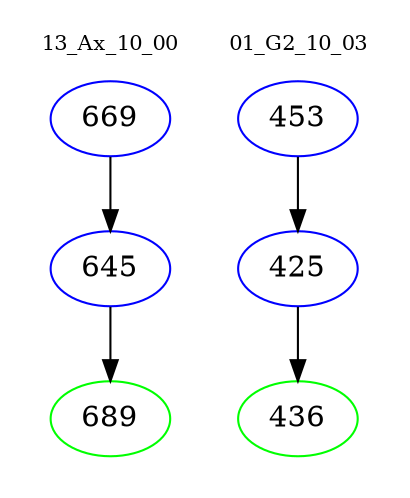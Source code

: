 digraph{
subgraph cluster_0 {
color = white
label = "13_Ax_10_00";
fontsize=10;
T0_669 [label="669", color="blue"]
T0_669 -> T0_645 [color="black"]
T0_645 [label="645", color="blue"]
T0_645 -> T0_689 [color="black"]
T0_689 [label="689", color="green"]
}
subgraph cluster_1 {
color = white
label = "01_G2_10_03";
fontsize=10;
T1_453 [label="453", color="blue"]
T1_453 -> T1_425 [color="black"]
T1_425 [label="425", color="blue"]
T1_425 -> T1_436 [color="black"]
T1_436 [label="436", color="green"]
}
}

